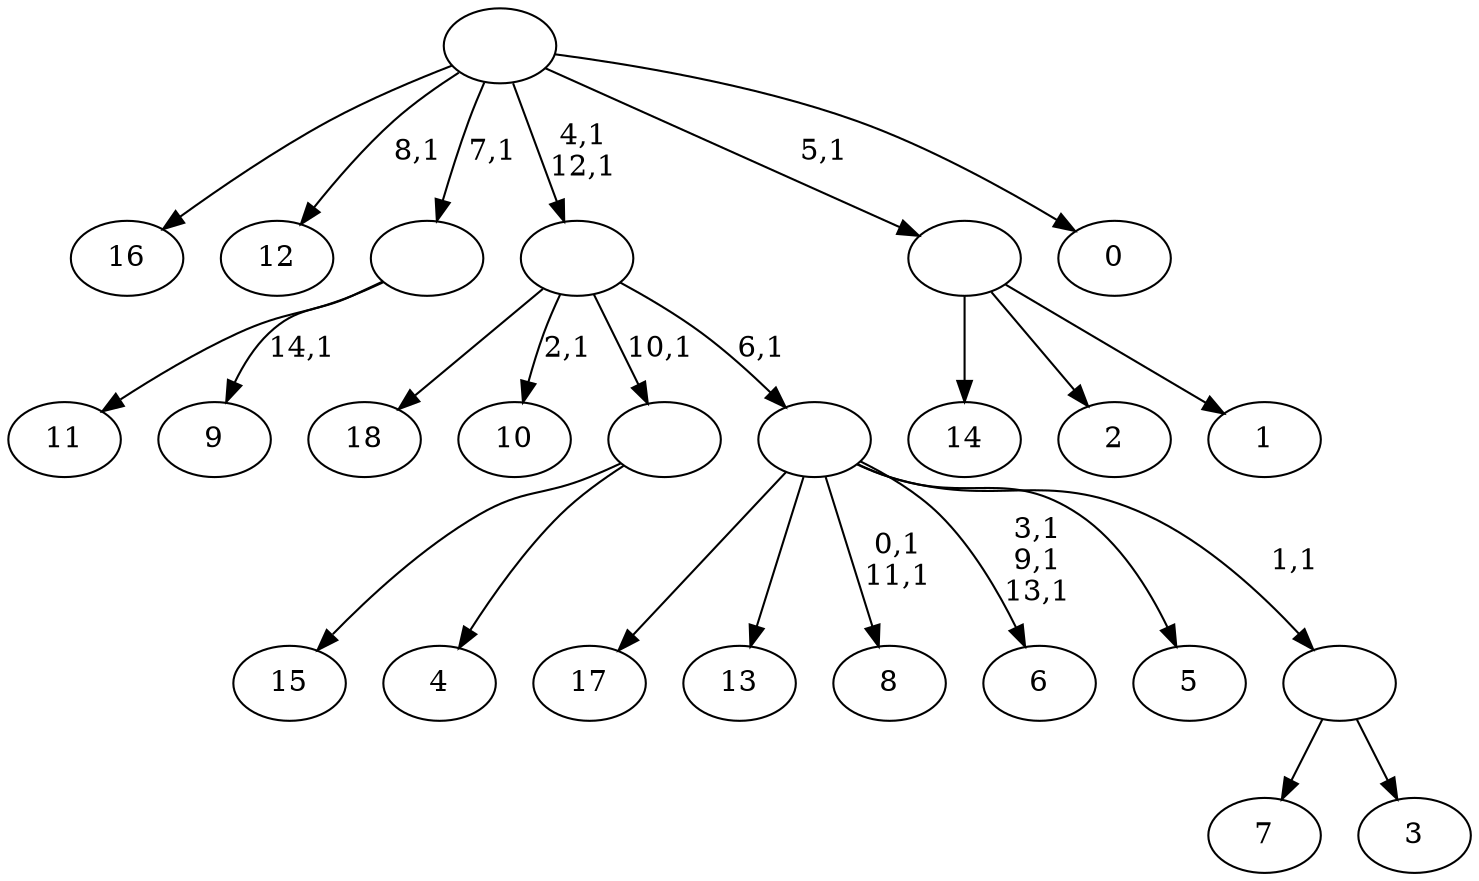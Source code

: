 digraph T {
	34 [label="18"]
	33 [label="17"]
	32 [label="16"]
	31 [label="15"]
	30 [label="14"]
	29 [label="13"]
	28 [label="12"]
	26 [label="11"]
	25 [label="10"]
	23 [label="9"]
	21 [label=""]
	20 [label="8"]
	17 [label="7"]
	16 [label="6"]
	12 [label="5"]
	11 [label="4"]
	10 [label=""]
	9 [label="3"]
	8 [label=""]
	7 [label=""]
	6 [label=""]
	4 [label="2"]
	3 [label="1"]
	2 [label=""]
	1 [label="0"]
	0 [label=""]
	21 -> 23 [label="14,1"]
	21 -> 26 [label=""]
	10 -> 31 [label=""]
	10 -> 11 [label=""]
	8 -> 17 [label=""]
	8 -> 9 [label=""]
	7 -> 16 [label="3,1\n9,1\n13,1"]
	7 -> 20 [label="0,1\n11,1"]
	7 -> 33 [label=""]
	7 -> 29 [label=""]
	7 -> 12 [label=""]
	7 -> 8 [label="1,1"]
	6 -> 25 [label="2,1"]
	6 -> 34 [label=""]
	6 -> 10 [label="10,1"]
	6 -> 7 [label="6,1"]
	2 -> 30 [label=""]
	2 -> 4 [label=""]
	2 -> 3 [label=""]
	0 -> 6 [label="4,1\n12,1"]
	0 -> 28 [label="8,1"]
	0 -> 32 [label=""]
	0 -> 21 [label="7,1"]
	0 -> 2 [label="5,1"]
	0 -> 1 [label=""]
}
